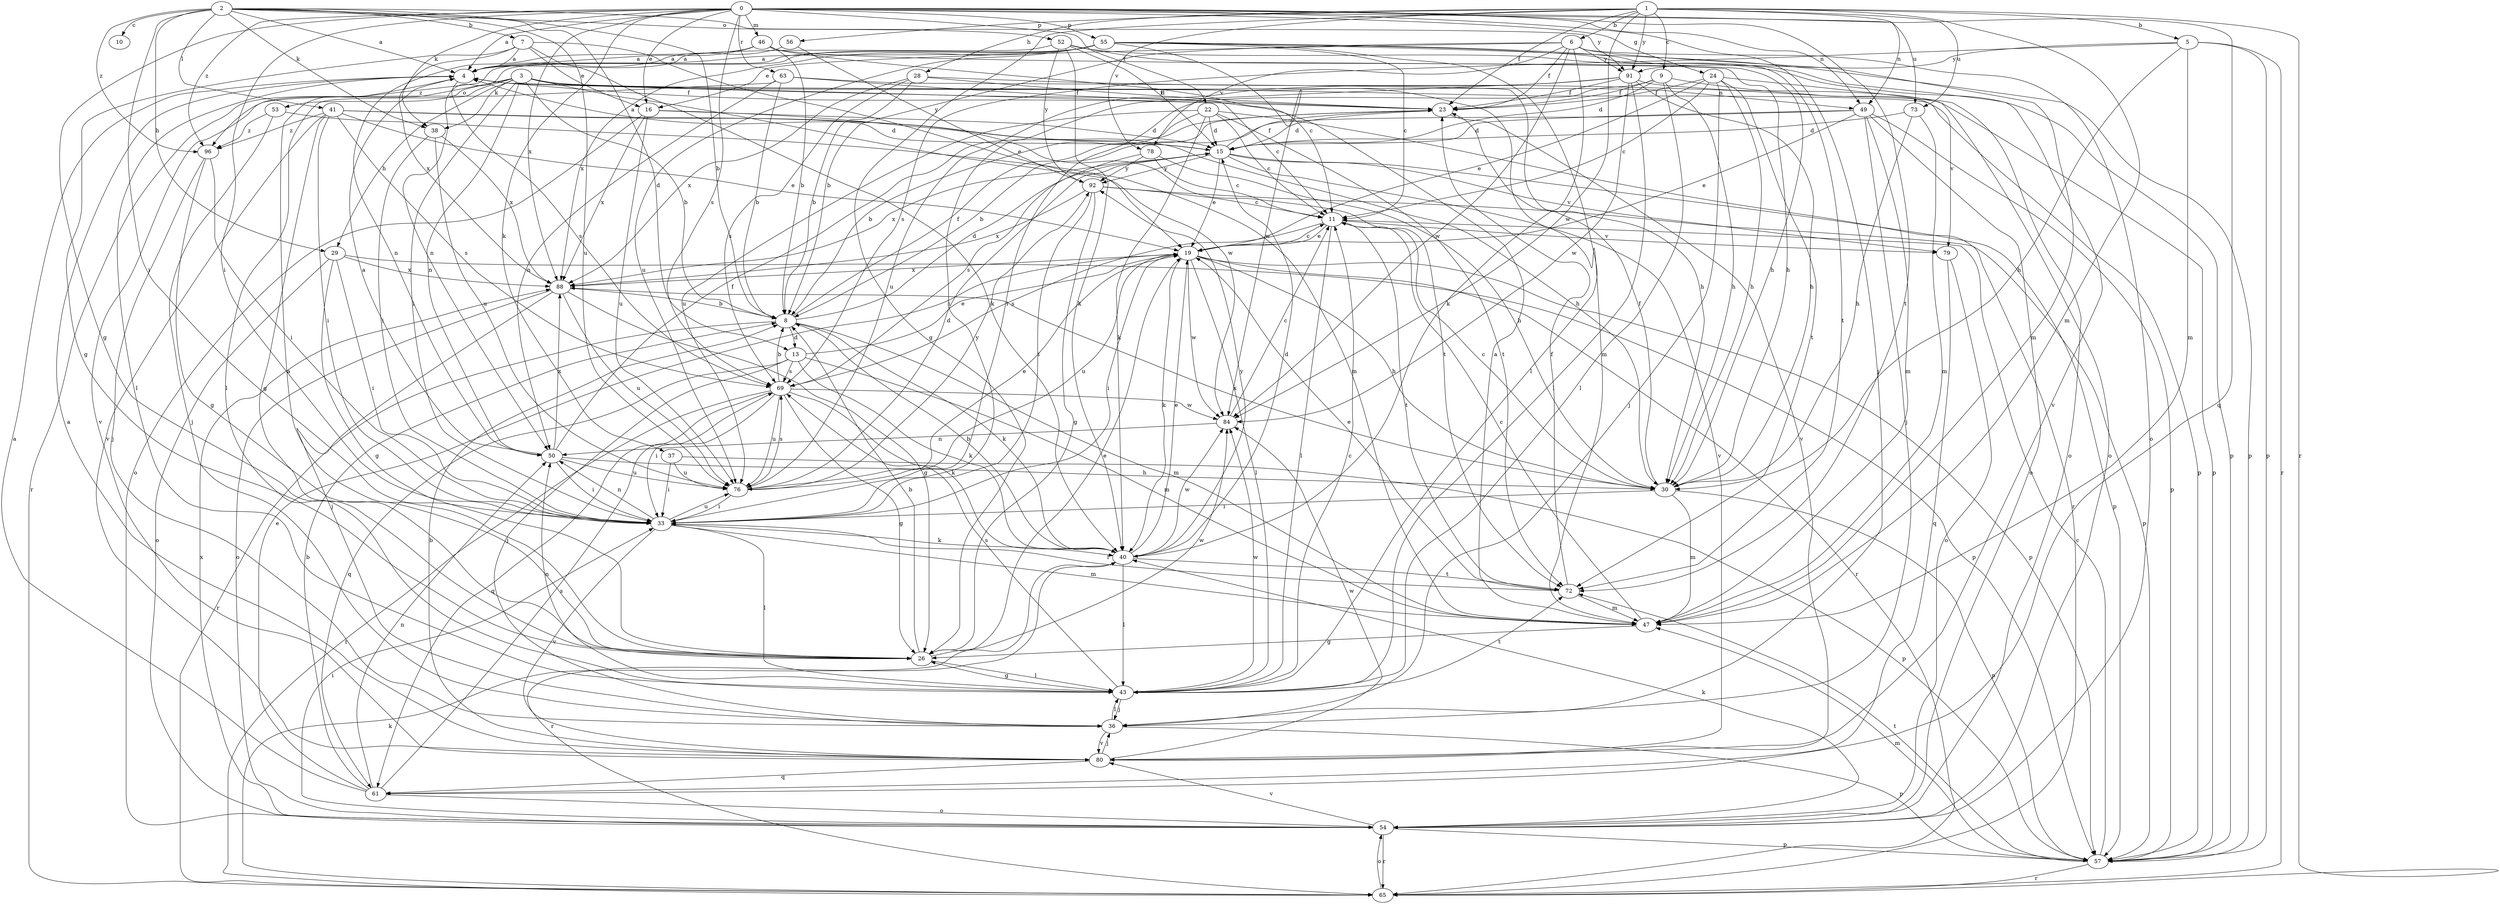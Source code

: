 strict digraph  {
0;
1;
2;
3;
4;
5;
6;
7;
8;
9;
10;
11;
13;
15;
16;
19;
22;
23;
24;
26;
28;
29;
30;
33;
36;
37;
38;
40;
41;
43;
46;
47;
49;
50;
52;
53;
54;
55;
56;
57;
61;
63;
65;
69;
72;
73;
76;
78;
79;
80;
84;
88;
91;
92;
96;
0 -> 4  [label=a];
0 -> 16  [label=e];
0 -> 22  [label=f];
0 -> 24  [label=g];
0 -> 26  [label=g];
0 -> 33  [label=i];
0 -> 36  [label=j];
0 -> 37  [label=k];
0 -> 38  [label=k];
0 -> 46  [label=m];
0 -> 49  [label=n];
0 -> 55  [label=p];
0 -> 61  [label=q];
0 -> 63  [label=r];
0 -> 69  [label=s];
0 -> 72  [label=t];
0 -> 73  [label=u];
0 -> 88  [label=x];
0 -> 96  [label=z];
1 -> 5  [label=b];
1 -> 6  [label=b];
1 -> 9  [label=c];
1 -> 23  [label=f];
1 -> 26  [label=g];
1 -> 28  [label=h];
1 -> 47  [label=m];
1 -> 49  [label=n];
1 -> 56  [label=p];
1 -> 65  [label=r];
1 -> 73  [label=u];
1 -> 78  [label=v];
1 -> 84  [label=w];
1 -> 91  [label=y];
2 -> 4  [label=a];
2 -> 7  [label=b];
2 -> 8  [label=b];
2 -> 10  [label=c];
2 -> 13  [label=d];
2 -> 29  [label=h];
2 -> 33  [label=i];
2 -> 38  [label=k];
2 -> 41  [label=l];
2 -> 52  [label=o];
2 -> 76  [label=u];
2 -> 91  [label=y];
2 -> 96  [label=z];
3 -> 8  [label=b];
3 -> 11  [label=c];
3 -> 29  [label=h];
3 -> 33  [label=i];
3 -> 38  [label=k];
3 -> 43  [label=l];
3 -> 47  [label=m];
3 -> 49  [label=n];
3 -> 50  [label=n];
3 -> 53  [label=o];
3 -> 65  [label=r];
3 -> 84  [label=w];
4 -> 23  [label=f];
4 -> 43  [label=l];
4 -> 57  [label=p];
4 -> 69  [label=s];
5 -> 30  [label=h];
5 -> 47  [label=m];
5 -> 57  [label=p];
5 -> 65  [label=r];
5 -> 69  [label=s];
5 -> 91  [label=y];
6 -> 8  [label=b];
6 -> 16  [label=e];
6 -> 23  [label=f];
6 -> 40  [label=k];
6 -> 47  [label=m];
6 -> 54  [label=o];
6 -> 78  [label=v];
6 -> 84  [label=w];
6 -> 91  [label=y];
7 -> 4  [label=a];
7 -> 16  [label=e];
7 -> 19  [label=e];
7 -> 26  [label=g];
7 -> 40  [label=k];
7 -> 88  [label=x];
8 -> 13  [label=d];
8 -> 15  [label=d];
8 -> 23  [label=f];
8 -> 40  [label=k];
8 -> 47  [label=m];
8 -> 65  [label=r];
9 -> 15  [label=d];
9 -> 23  [label=f];
9 -> 30  [label=h];
9 -> 33  [label=i];
9 -> 43  [label=l];
9 -> 79  [label=v];
11 -> 19  [label=e];
11 -> 43  [label=l];
11 -> 69  [label=s];
11 -> 72  [label=t];
11 -> 79  [label=v];
13 -> 19  [label=e];
13 -> 36  [label=j];
13 -> 40  [label=k];
13 -> 47  [label=m];
13 -> 61  [label=q];
13 -> 69  [label=s];
15 -> 4  [label=a];
15 -> 19  [label=e];
15 -> 23  [label=f];
15 -> 57  [label=p];
15 -> 79  [label=v];
15 -> 80  [label=v];
15 -> 88  [label=x];
15 -> 92  [label=y];
16 -> 15  [label=d];
16 -> 54  [label=o];
16 -> 72  [label=t];
16 -> 76  [label=u];
16 -> 88  [label=x];
19 -> 11  [label=c];
19 -> 30  [label=h];
19 -> 33  [label=i];
19 -> 40  [label=k];
19 -> 43  [label=l];
19 -> 57  [label=p];
19 -> 65  [label=r];
19 -> 76  [label=u];
19 -> 84  [label=w];
19 -> 88  [label=x];
22 -> 8  [label=b];
22 -> 11  [label=c];
22 -> 15  [label=d];
22 -> 40  [label=k];
22 -> 65  [label=r];
22 -> 72  [label=t];
22 -> 76  [label=u];
23 -> 15  [label=d];
23 -> 80  [label=v];
24 -> 11  [label=c];
24 -> 19  [label=e];
24 -> 23  [label=f];
24 -> 30  [label=h];
24 -> 36  [label=j];
24 -> 54  [label=o];
24 -> 72  [label=t];
26 -> 4  [label=a];
26 -> 8  [label=b];
26 -> 19  [label=e];
26 -> 43  [label=l];
26 -> 84  [label=w];
28 -> 8  [label=b];
28 -> 23  [label=f];
28 -> 57  [label=p];
28 -> 69  [label=s];
28 -> 88  [label=x];
29 -> 26  [label=g];
29 -> 33  [label=i];
29 -> 54  [label=o];
29 -> 57  [label=p];
29 -> 88  [label=x];
30 -> 11  [label=c];
30 -> 23  [label=f];
30 -> 33  [label=i];
30 -> 47  [label=m];
30 -> 57  [label=p];
30 -> 88  [label=x];
33 -> 40  [label=k];
33 -> 43  [label=l];
33 -> 47  [label=m];
33 -> 50  [label=n];
33 -> 76  [label=u];
33 -> 80  [label=v];
36 -> 43  [label=l];
36 -> 57  [label=p];
36 -> 80  [label=v];
37 -> 33  [label=i];
37 -> 57  [label=p];
37 -> 76  [label=u];
38 -> 33  [label=i];
38 -> 76  [label=u];
38 -> 88  [label=x];
40 -> 8  [label=b];
40 -> 15  [label=d];
40 -> 19  [label=e];
40 -> 43  [label=l];
40 -> 65  [label=r];
40 -> 72  [label=t];
40 -> 84  [label=w];
40 -> 92  [label=y];
41 -> 15  [label=d];
41 -> 19  [label=e];
41 -> 26  [label=g];
41 -> 30  [label=h];
41 -> 33  [label=i];
41 -> 69  [label=s];
41 -> 80  [label=v];
41 -> 96  [label=z];
43 -> 11  [label=c];
43 -> 26  [label=g];
43 -> 36  [label=j];
43 -> 50  [label=n];
43 -> 69  [label=s];
43 -> 72  [label=t];
43 -> 84  [label=w];
46 -> 4  [label=a];
46 -> 8  [label=b];
46 -> 11  [label=c];
46 -> 30  [label=h];
46 -> 50  [label=n];
47 -> 4  [label=a];
47 -> 11  [label=c];
47 -> 26  [label=g];
49 -> 8  [label=b];
49 -> 15  [label=d];
49 -> 19  [label=e];
49 -> 36  [label=j];
49 -> 47  [label=m];
49 -> 54  [label=o];
49 -> 57  [label=p];
50 -> 4  [label=a];
50 -> 23  [label=f];
50 -> 30  [label=h];
50 -> 33  [label=i];
50 -> 76  [label=u];
50 -> 88  [label=x];
52 -> 4  [label=a];
52 -> 15  [label=d];
52 -> 30  [label=h];
52 -> 40  [label=k];
52 -> 57  [label=p];
52 -> 92  [label=y];
53 -> 36  [label=j];
53 -> 47  [label=m];
53 -> 96  [label=z];
54 -> 33  [label=i];
54 -> 40  [label=k];
54 -> 57  [label=p];
54 -> 65  [label=r];
54 -> 80  [label=v];
54 -> 88  [label=x];
55 -> 4  [label=a];
55 -> 11  [label=c];
55 -> 43  [label=l];
55 -> 50  [label=n];
55 -> 57  [label=p];
55 -> 72  [label=t];
55 -> 76  [label=u];
55 -> 80  [label=v];
55 -> 84  [label=w];
55 -> 88  [label=x];
55 -> 96  [label=z];
56 -> 4  [label=a];
56 -> 92  [label=y];
57 -> 11  [label=c];
57 -> 47  [label=m];
57 -> 65  [label=r];
57 -> 72  [label=t];
61 -> 4  [label=a];
61 -> 8  [label=b];
61 -> 19  [label=e];
61 -> 50  [label=n];
61 -> 54  [label=o];
61 -> 69  [label=s];
63 -> 8  [label=b];
63 -> 23  [label=f];
63 -> 30  [label=h];
63 -> 50  [label=n];
63 -> 80  [label=v];
65 -> 40  [label=k];
65 -> 54  [label=o];
69 -> 8  [label=b];
69 -> 26  [label=g];
69 -> 33  [label=i];
69 -> 40  [label=k];
69 -> 61  [label=q];
69 -> 65  [label=r];
69 -> 76  [label=u];
69 -> 84  [label=w];
72 -> 19  [label=e];
72 -> 23  [label=f];
72 -> 33  [label=i];
72 -> 47  [label=m];
73 -> 15  [label=d];
73 -> 30  [label=h];
73 -> 47  [label=m];
76 -> 15  [label=d];
76 -> 19  [label=e];
76 -> 33  [label=i];
76 -> 69  [label=s];
76 -> 92  [label=y];
78 -> 11  [label=c];
78 -> 30  [label=h];
78 -> 69  [label=s];
78 -> 92  [label=y];
79 -> 54  [label=o];
79 -> 61  [label=q];
80 -> 4  [label=a];
80 -> 8  [label=b];
80 -> 36  [label=j];
80 -> 61  [label=q];
80 -> 84  [label=w];
84 -> 11  [label=c];
84 -> 50  [label=n];
88 -> 8  [label=b];
88 -> 26  [label=g];
88 -> 36  [label=j];
88 -> 54  [label=o];
88 -> 76  [label=u];
91 -> 23  [label=f];
91 -> 30  [label=h];
91 -> 33  [label=i];
91 -> 43  [label=l];
91 -> 54  [label=o];
91 -> 76  [label=u];
91 -> 84  [label=w];
92 -> 11  [label=c];
92 -> 26  [label=g];
92 -> 33  [label=i];
92 -> 57  [label=p];
92 -> 88  [label=x];
96 -> 26  [label=g];
96 -> 33  [label=i];
96 -> 36  [label=j];
}
